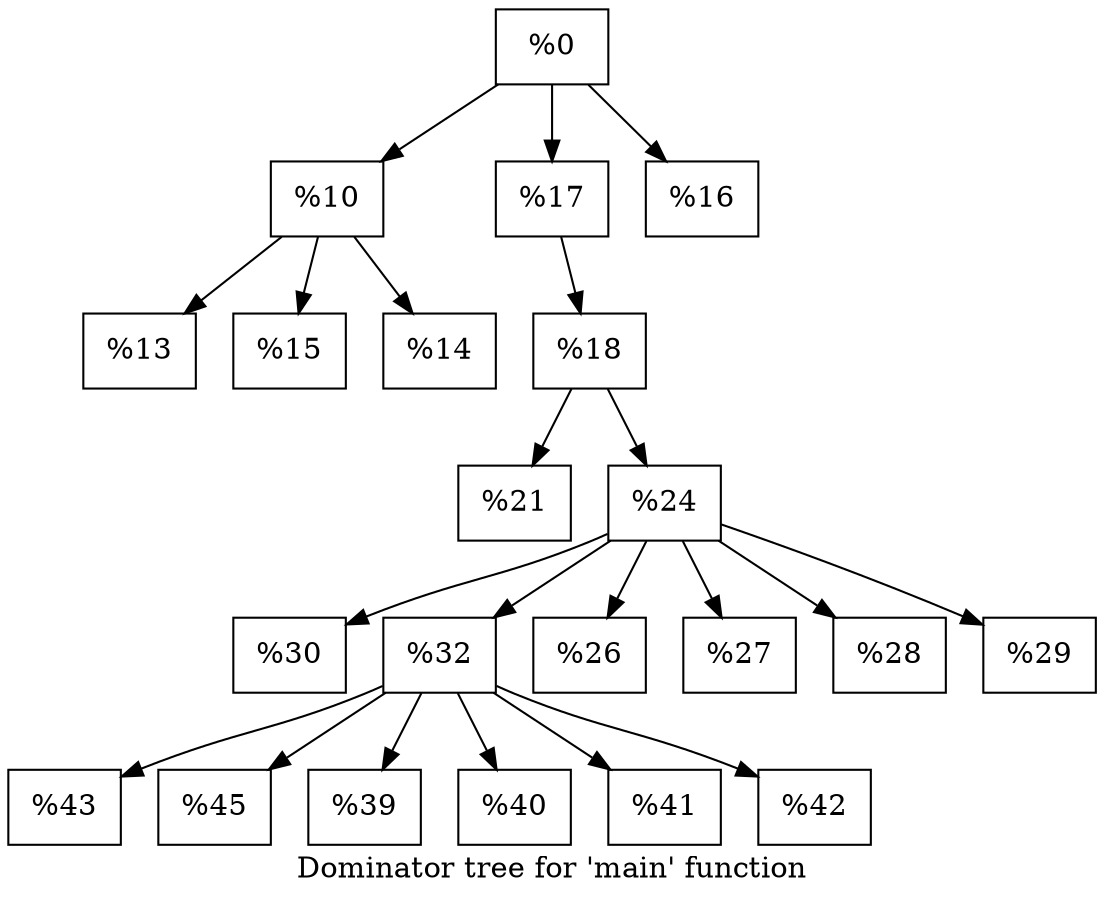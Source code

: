 digraph "Dominator tree for 'main' function" {
	label="Dominator tree for 'main' function";

	Node0x55b1371fddc0 [shape=record,label="{%0 }"];
	Node0x55b1371fddc0 -> Node0x55b1371fde20;
	Node0x55b1371fddc0 -> Node0x55b1371ff010;
	Node0x55b1371fddc0 -> Node0x55b1371ff670;
	Node0x55b1371fde20 [shape=record,label="{%10 }"];
	Node0x55b1371fde20 -> Node0x55b1371fde80;
	Node0x55b1371fde20 -> Node0x55b1371feb10;
	Node0x55b1371fde20 -> Node0x55b1371ff610;
	Node0x55b1371fde80 [shape=record,label="{%13 }"];
	Node0x55b1371feb10 [shape=record,label="{%15 }"];
	Node0x55b1371ff610 [shape=record,label="{%14 }"];
	Node0x55b1371ff010 [shape=record,label="{%17 }"];
	Node0x55b1371ff010 -> Node0x55b1371ff070;
	Node0x55b1371ff070 [shape=record,label="{%18 }"];
	Node0x55b1371ff070 -> Node0x55b1371ff0d0;
	Node0x55b1371ff070 -> Node0x55b1371ff130;
	Node0x55b1371ff0d0 [shape=record,label="{%21 }"];
	Node0x55b1371ff130 [shape=record,label="{%24 }"];
	Node0x55b1371ff130 -> Node0x55b1371ff190;
	Node0x55b1371ff130 -> Node0x55b1371ff1f0;
	Node0x55b1371ff130 -> Node0x55b1371ff490;
	Node0x55b1371ff130 -> Node0x55b1371ff4f0;
	Node0x55b1371ff130 -> Node0x55b1371ff550;
	Node0x55b1371ff130 -> Node0x55b1371ff5b0;
	Node0x55b1371ff190 [shape=record,label="{%30 }"];
	Node0x55b1371ff1f0 [shape=record,label="{%32 }"];
	Node0x55b1371ff1f0 -> Node0x55b1371ff250;
	Node0x55b1371ff1f0 -> Node0x55b1371ff2b0;
	Node0x55b1371ff1f0 -> Node0x55b1371ff310;
	Node0x55b1371ff1f0 -> Node0x55b1371ff370;
	Node0x55b1371ff1f0 -> Node0x55b1371ff3d0;
	Node0x55b1371ff1f0 -> Node0x55b1371ff430;
	Node0x55b1371ff250 [shape=record,label="{%43 }"];
	Node0x55b1371ff2b0 [shape=record,label="{%45 }"];
	Node0x55b1371ff310 [shape=record,label="{%39 }"];
	Node0x55b1371ff370 [shape=record,label="{%40 }"];
	Node0x55b1371ff3d0 [shape=record,label="{%41 }"];
	Node0x55b1371ff430 [shape=record,label="{%42 }"];
	Node0x55b1371ff490 [shape=record,label="{%26 }"];
	Node0x55b1371ff4f0 [shape=record,label="{%27 }"];
	Node0x55b1371ff550 [shape=record,label="{%28 }"];
	Node0x55b1371ff5b0 [shape=record,label="{%29 }"];
	Node0x55b1371ff670 [shape=record,label="{%16 }"];
}
